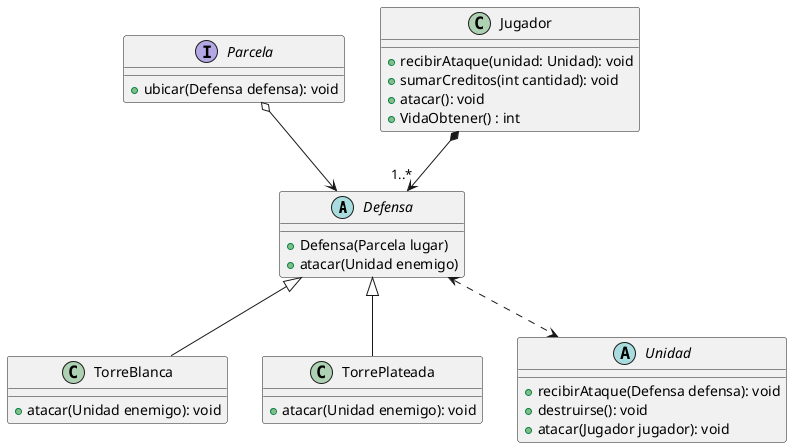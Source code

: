 @startuml
'https://plantuml.com/class-diagram

abstract class Defensa {
    +Defensa(Parcela lugar)
    +atacar(Unidad enemigo)
}

class TorreBlanca{
    +atacar(Unidad enemigo): void
}

class TorrePlateada{
    +atacar(Unidad enemigo): void
}

interface Parcela {
    +ubicar(Defensa defensa): void
}

abstract class Unidad {
    +recibirAtaque(Defensa defensa): void
    +destruirse(): void
    +atacar(Jugador jugador): void
}

class Jugador {
    +recibirAtaque(unidad: Unidad): void
    +sumarCreditos(int cantidad): void
    +atacar(): void
    +VidaObtener() : int
}

Defensa <|-- TorreBlanca
Defensa <|-- TorrePlateada
Defensa <..> Unidad
Parcela o--> Defensa
Jugador  *--> "1..*" Defensa


@enduml